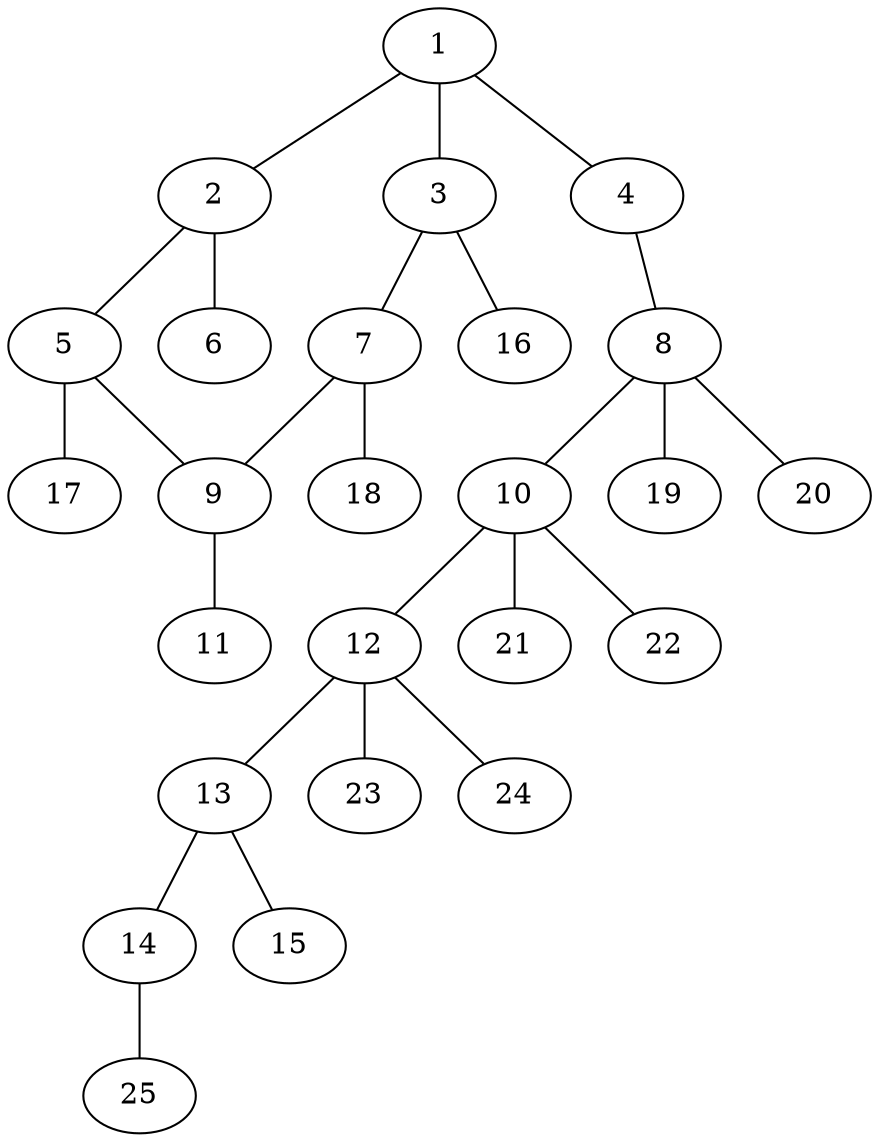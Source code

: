 graph molecule_3455 {
	1	 [chem=C];
	2	 [chem=C];
	1 -- 2	 [valence=2];
	3	 [chem=C];
	1 -- 3	 [valence=1];
	4	 [chem=O];
	1 -- 4	 [valence=1];
	5	 [chem=C];
	2 -- 5	 [valence=1];
	6	 [chem=Cl];
	2 -- 6	 [valence=1];
	7	 [chem=C];
	3 -- 7	 [valence=2];
	16	 [chem=H];
	3 -- 16	 [valence=1];
	8	 [chem=C];
	4 -- 8	 [valence=1];
	9	 [chem=C];
	5 -- 9	 [valence=2];
	17	 [chem=H];
	5 -- 17	 [valence=1];
	7 -- 9	 [valence=1];
	18	 [chem=H];
	7 -- 18	 [valence=1];
	10	 [chem=C];
	8 -- 10	 [valence=1];
	19	 [chem=H];
	8 -- 19	 [valence=1];
	20	 [chem=H];
	8 -- 20	 [valence=1];
	11	 [chem=Cl];
	9 -- 11	 [valence=1];
	12	 [chem=C];
	10 -- 12	 [valence=1];
	21	 [chem=H];
	10 -- 21	 [valence=1];
	22	 [chem=H];
	10 -- 22	 [valence=1];
	13	 [chem=C];
	12 -- 13	 [valence=1];
	23	 [chem=H];
	12 -- 23	 [valence=1];
	24	 [chem=H];
	12 -- 24	 [valence=1];
	14	 [chem=O];
	13 -- 14	 [valence=1];
	15	 [chem=O];
	13 -- 15	 [valence=2];
	25	 [chem=H];
	14 -- 25	 [valence=1];
}
